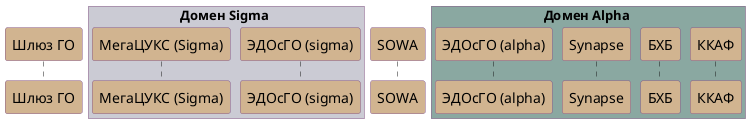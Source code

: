 @startuml Стили для диаграммы запросов IP

skinparam ParticipantBorderColor #885A89
skinparam ParticipantBackgroundColor #D1B490
skinparam SequenceBoxBorderColor #885A89
skinparam SequenceGroupBodyBackgroundColor FFFFFF88

autonumber

skinparam NoteFontColor #00000080
skinparam NoteBorderColor #885A8930
skinparam NoteBackgroundColor #D1B49030

participant "Шлюз ГО" as mvd
box Домен Sigma #CBCBD4
participant "МегаЦУКС (Sigma)" as mega_s
participant "ЭДОсГО (sigma)" as edo_s
end box
participant "SOWA" as sowa
box Домен Alpha #8AA8A1
participant "ЭДОсГО (alpha)" as edo_a
participant "Synapse" as syn
participant "БХБ" as bhb
participant "ККАФ" as kkaf
end box

@enduml